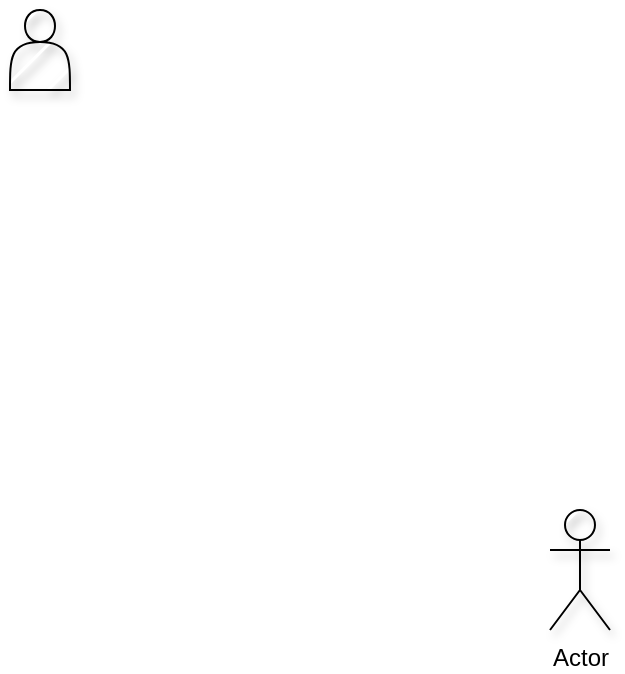<mxfile version="20.8.20" type="github">
  <diagram name="第 1 页" id="0Bb90YlJC23ZNc2bx1gv">
    <mxGraphModel dx="1434" dy="802" grid="1" gridSize="10" guides="1" tooltips="1" connect="1" arrows="1" fold="1" page="1" pageScale="1" pageWidth="827" pageHeight="1169" math="0" shadow="0">
      <root>
        <mxCell id="0" />
        <mxCell id="1" parent="0" />
        <mxCell id="S3q35cUGkQxc2vFmGl0s-1" value="" style="shape=actor;whiteSpace=wrap;html=1;comic=0;shadow=1;fillStyle=hatch;" parent="1" vertex="1">
          <mxGeometry x="130" y="130" width="30" height="40" as="geometry" />
        </mxCell>
        <mxCell id="yXj0ikB4jnKrbNH409NH-1" value="Actor" style="shape=umlActor;verticalLabelPosition=bottom;verticalAlign=top;html=1;shadow=1;comic=0;fillStyle=hatch;" vertex="1" parent="1">
          <mxGeometry x="400" y="380" width="30" height="60" as="geometry" />
        </mxCell>
      </root>
    </mxGraphModel>
  </diagram>
</mxfile>
